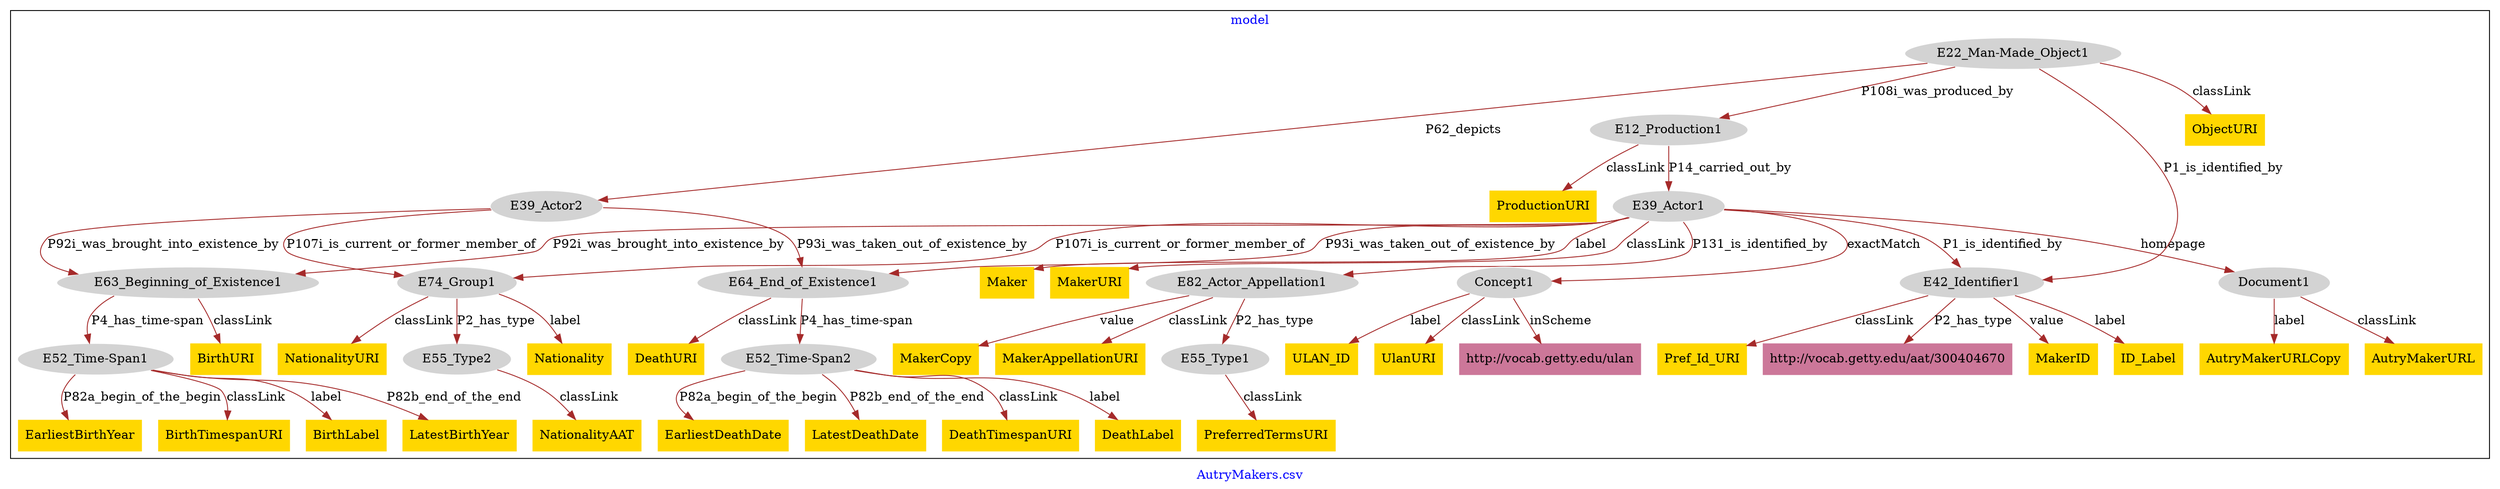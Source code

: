 digraph n0 {
fontcolor="blue"
remincross="true"
label="AutryMakers.csv"
subgraph cluster {
label="model"
n2[style="filled",color="white",fillcolor="lightgray",label="E12_Production1"];
n3[style="filled",color="white",fillcolor="lightgray",label="E39_Actor1"];
n4[style="filled",color="white",fillcolor="lightgray",label="E22_Man-Made_Object1"];
n5[style="filled",color="white",fillcolor="lightgray",label="E39_Actor2"];
n6[style="filled",color="white",fillcolor="lightgray",label="E42_Identifier1"];
n7[style="filled",color="white",fillcolor="lightgray",label="E64_End_of_Existence1"];
n8[style="filled",color="white",fillcolor="lightgray",label="E82_Actor_Appellation1"];
n9[style="filled",color="white",fillcolor="lightgray",label="Concept1"];
n10[style="filled",color="white",fillcolor="lightgray",label="Document1"];
n11[style="filled",color="white",fillcolor="lightgray",label="E63_Beginning_of_Existence1"];
n12[style="filled",color="white",fillcolor="lightgray",label="E74_Group1"];
n13[style="filled",color="white",fillcolor="lightgray",label="E52_Time-Span1"];
n14[style="filled",color="white",fillcolor="lightgray",label="E52_Time-Span2"];
n15[style="filled",color="white",fillcolor="lightgray",label="E55_Type2"];
n16[style="filled",color="white",fillcolor="lightgray",label="E55_Type1"];
n17[shape="plaintext",style="filled",fillcolor="gold",label="BirthTimespanURI"];
n18[shape="plaintext",style="filled",fillcolor="gold",label="DeathLabel"];
n19[shape="plaintext",style="filled",fillcolor="gold",label="Maker"];
n20[shape="plaintext",style="filled",fillcolor="gold",label="BirthLabel"];
n21[shape="plaintext",style="filled",fillcolor="gold",label="ULAN_ID"];
n22[shape="plaintext",style="filled",fillcolor="gold",label="AutryMakerURL"];
n23[shape="plaintext",style="filled",fillcolor="gold",label="MakerCopy"];
n24[shape="plaintext",style="filled",fillcolor="gold",label="Nationality"];
n25[shape="plaintext",style="filled",fillcolor="gold",label="NationalityAAT"];
n26[shape="plaintext",style="filled",fillcolor="gold",label="AutryMakerURLCopy"];
n27[shape="plaintext",style="filled",fillcolor="gold",label="MakerID"];
n28[shape="plaintext",style="filled",fillcolor="gold",label="UlanURI"];
n29[shape="plaintext",style="filled",fillcolor="gold",label="MakerAppellationURI"];
n30[shape="plaintext",style="filled",fillcolor="gold",label="EarliestDeathDate"];
n31[shape="plaintext",style="filled",fillcolor="gold",label="LatestBirthYear"];
n32[shape="plaintext",style="filled",fillcolor="gold",label="LatestDeathDate"];
n33[shape="plaintext",style="filled",fillcolor="gold",label="DeathTimespanURI"];
n34[shape="plaintext",style="filled",fillcolor="gold",label="ID_Label"];
n35[shape="plaintext",style="filled",fillcolor="gold",label="Pref_Id_URI"];
n36[shape="plaintext",style="filled",fillcolor="gold",label="BirthURI"];
n37[shape="plaintext",style="filled",fillcolor="gold",label="PreferredTermsURI"];
n38[shape="plaintext",style="filled",fillcolor="gold",label="EarliestBirthYear"];
n39[shape="plaintext",style="filled",fillcolor="gold",label="NationalityURI"];
n40[shape="plaintext",style="filled",fillcolor="gold",label="ProductionURI"];
n41[shape="plaintext",style="filled",fillcolor="gold",label="MakerURI"];
n42[shape="plaintext",style="filled",fillcolor="gold",label="DeathURI"];
n43[shape="plaintext",style="filled",fillcolor="gold",label="ObjectURI"];
n44[shape="plaintext",style="filled",fillcolor="#CC7799",label="http://vocab.getty.edu/aat/300404670"];
n45[shape="plaintext",style="filled",fillcolor="#CC7799",label="http://vocab.getty.edu/ulan"];
}
n2 -> n3[color="brown",fontcolor="black",label="P14_carried_out_by"]
n4 -> n2[color="brown",fontcolor="black",label="P108i_was_produced_by"]
n4 -> n5[color="brown",fontcolor="black",label="P62_depicts"]
n4 -> n6[color="brown",fontcolor="black",label="P1_is_identified_by"]
n3 -> n7[color="brown",fontcolor="black",label="P93i_was_taken_out_of_existence_by"]
n3 -> n8[color="brown",fontcolor="black",label="P131_is_identified_by"]
n3 -> n9[color="brown",fontcolor="black",label="exactMatch"]
n3 -> n10[color="brown",fontcolor="black",label="homepage"]
n5 -> n11[color="brown",fontcolor="black",label="P92i_was_brought_into_existence_by"]
n5 -> n12[color="brown",fontcolor="black",label="P107i_is_current_or_former_member_of"]
n11 -> n13[color="brown",fontcolor="black",label="P4_has_time-span"]
n7 -> n14[color="brown",fontcolor="black",label="P4_has_time-span"]
n12 -> n15[color="brown",fontcolor="black",label="P2_has_type"]
n8 -> n16[color="brown",fontcolor="black",label="P2_has_type"]
n13 -> n17[color="brown",fontcolor="black",label="classLink"]
n14 -> n18[color="brown",fontcolor="black",label="label"]
n3 -> n19[color="brown",fontcolor="black",label="label"]
n13 -> n20[color="brown",fontcolor="black",label="label"]
n9 -> n21[color="brown",fontcolor="black",label="label"]
n10 -> n22[color="brown",fontcolor="black",label="classLink"]
n8 -> n23[color="brown",fontcolor="black",label="value"]
n12 -> n24[color="brown",fontcolor="black",label="label"]
n15 -> n25[color="brown",fontcolor="black",label="classLink"]
n10 -> n26[color="brown",fontcolor="black",label="label"]
n6 -> n27[color="brown",fontcolor="black",label="value"]
n9 -> n28[color="brown",fontcolor="black",label="classLink"]
n8 -> n29[color="brown",fontcolor="black",label="classLink"]
n14 -> n30[color="brown",fontcolor="black",label="P82a_begin_of_the_begin"]
n13 -> n31[color="brown",fontcolor="black",label="P82b_end_of_the_end"]
n14 -> n32[color="brown",fontcolor="black",label="P82b_end_of_the_end"]
n14 -> n33[color="brown",fontcolor="black",label="classLink"]
n6 -> n34[color="brown",fontcolor="black",label="label"]
n6 -> n35[color="brown",fontcolor="black",label="classLink"]
n11 -> n36[color="brown",fontcolor="black",label="classLink"]
n16 -> n37[color="brown",fontcolor="black",label="classLink"]
n13 -> n38[color="brown",fontcolor="black",label="P82a_begin_of_the_begin"]
n12 -> n39[color="brown",fontcolor="black",label="classLink"]
n2 -> n40[color="brown",fontcolor="black",label="classLink"]
n3 -> n41[color="brown",fontcolor="black",label="classLink"]
n7 -> n42[color="brown",fontcolor="black",label="classLink"]
n4 -> n43[color="brown",fontcolor="black",label="classLink"]
n5 -> n7[color="brown",fontcolor="black",label="P93i_was_taken_out_of_existence_by"]
n6 -> n44[color="brown",fontcolor="black",label="P2_has_type"]
n3 -> n6[color="brown",fontcolor="black",label="P1_is_identified_by"]
n3 -> n11[color="brown",fontcolor="black",label="P92i_was_brought_into_existence_by"]
n9 -> n45[color="brown",fontcolor="black",label="inScheme"]
n3 -> n12[color="brown",fontcolor="black",label="P107i_is_current_or_former_member_of"]
}
